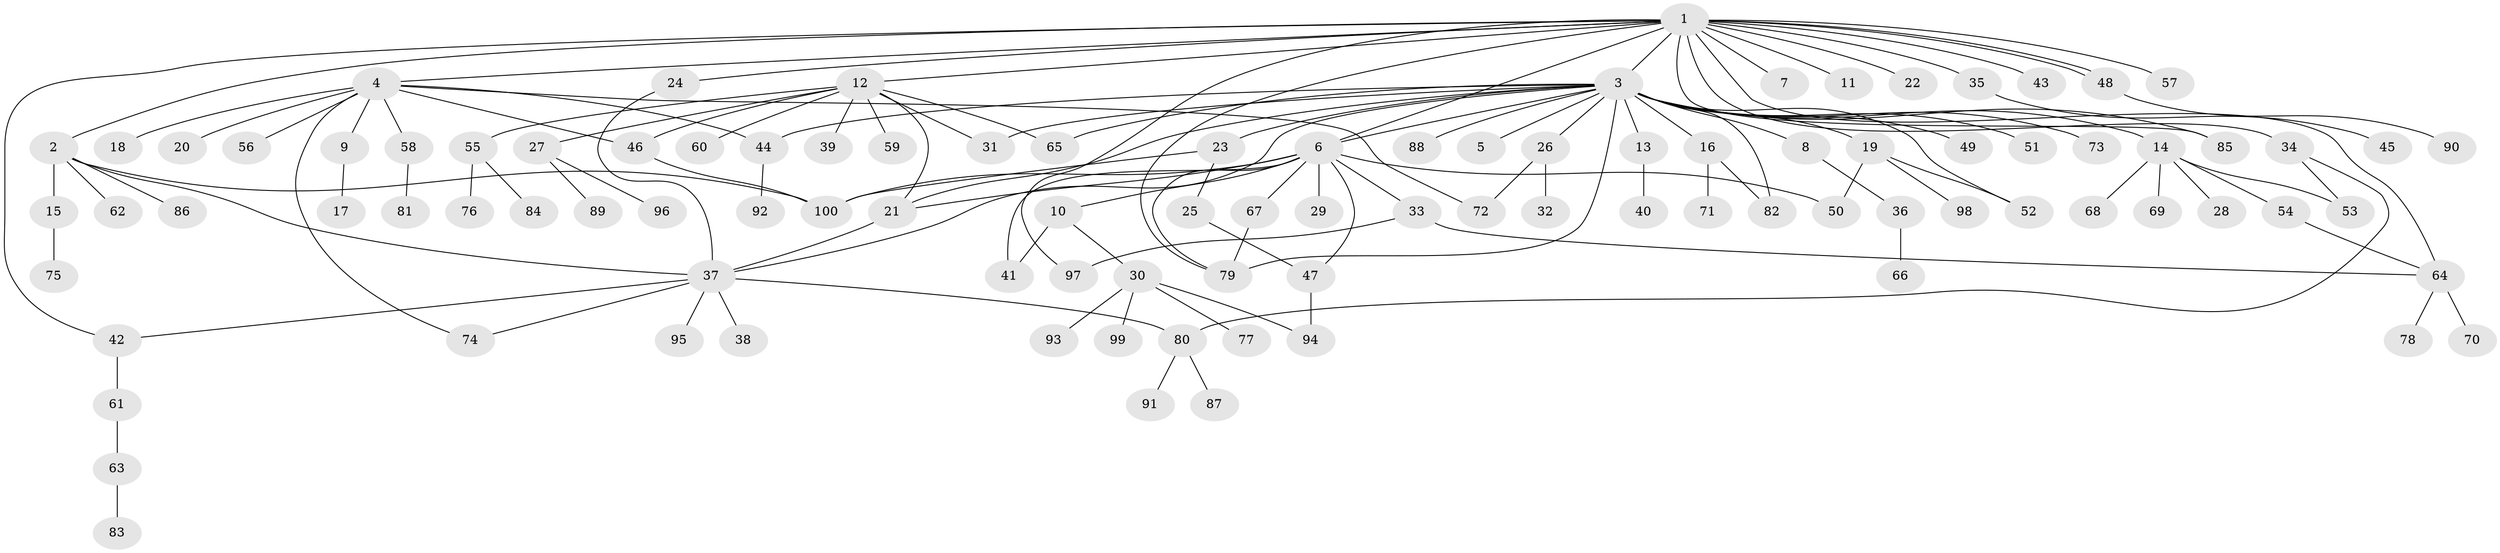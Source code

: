 // Generated by graph-tools (version 1.1) at 2025/38/02/21/25 10:38:54]
// undirected, 100 vertices, 131 edges
graph export_dot {
graph [start="1"]
  node [color=gray90,style=filled];
  1;
  2;
  3;
  4;
  5;
  6;
  7;
  8;
  9;
  10;
  11;
  12;
  13;
  14;
  15;
  16;
  17;
  18;
  19;
  20;
  21;
  22;
  23;
  24;
  25;
  26;
  27;
  28;
  29;
  30;
  31;
  32;
  33;
  34;
  35;
  36;
  37;
  38;
  39;
  40;
  41;
  42;
  43;
  44;
  45;
  46;
  47;
  48;
  49;
  50;
  51;
  52;
  53;
  54;
  55;
  56;
  57;
  58;
  59;
  60;
  61;
  62;
  63;
  64;
  65;
  66;
  67;
  68;
  69;
  70;
  71;
  72;
  73;
  74;
  75;
  76;
  77;
  78;
  79;
  80;
  81;
  82;
  83;
  84;
  85;
  86;
  87;
  88;
  89;
  90;
  91;
  92;
  93;
  94;
  95;
  96;
  97;
  98;
  99;
  100;
  1 -- 2;
  1 -- 3;
  1 -- 4;
  1 -- 6;
  1 -- 7;
  1 -- 11;
  1 -- 12;
  1 -- 22;
  1 -- 24;
  1 -- 34;
  1 -- 35;
  1 -- 42;
  1 -- 43;
  1 -- 48;
  1 -- 48;
  1 -- 57;
  1 -- 64;
  1 -- 79;
  1 -- 85;
  1 -- 97;
  2 -- 15;
  2 -- 37;
  2 -- 62;
  2 -- 86;
  2 -- 100;
  3 -- 5;
  3 -- 6;
  3 -- 8;
  3 -- 13;
  3 -- 14;
  3 -- 16;
  3 -- 19;
  3 -- 21;
  3 -- 23;
  3 -- 26;
  3 -- 31;
  3 -- 37;
  3 -- 44;
  3 -- 49;
  3 -- 51;
  3 -- 52;
  3 -- 65;
  3 -- 73;
  3 -- 79;
  3 -- 82;
  3 -- 85;
  3 -- 88;
  4 -- 9;
  4 -- 18;
  4 -- 20;
  4 -- 44;
  4 -- 46;
  4 -- 56;
  4 -- 58;
  4 -- 72;
  4 -- 74;
  6 -- 10;
  6 -- 21;
  6 -- 29;
  6 -- 33;
  6 -- 41;
  6 -- 47;
  6 -- 50;
  6 -- 67;
  6 -- 79;
  6 -- 100;
  8 -- 36;
  9 -- 17;
  10 -- 30;
  10 -- 41;
  12 -- 21;
  12 -- 27;
  12 -- 31;
  12 -- 39;
  12 -- 46;
  12 -- 55;
  12 -- 59;
  12 -- 60;
  12 -- 65;
  13 -- 40;
  14 -- 28;
  14 -- 53;
  14 -- 54;
  14 -- 68;
  14 -- 69;
  15 -- 75;
  16 -- 71;
  16 -- 82;
  19 -- 50;
  19 -- 52;
  19 -- 98;
  21 -- 37;
  23 -- 25;
  23 -- 100;
  24 -- 37;
  25 -- 47;
  26 -- 32;
  26 -- 72;
  27 -- 89;
  27 -- 96;
  30 -- 77;
  30 -- 93;
  30 -- 94;
  30 -- 99;
  33 -- 64;
  33 -- 97;
  34 -- 53;
  34 -- 80;
  35 -- 45;
  36 -- 66;
  37 -- 38;
  37 -- 42;
  37 -- 74;
  37 -- 80;
  37 -- 95;
  42 -- 61;
  44 -- 92;
  46 -- 100;
  47 -- 94;
  48 -- 90;
  54 -- 64;
  55 -- 76;
  55 -- 84;
  58 -- 81;
  61 -- 63;
  63 -- 83;
  64 -- 70;
  64 -- 78;
  67 -- 79;
  80 -- 87;
  80 -- 91;
}
